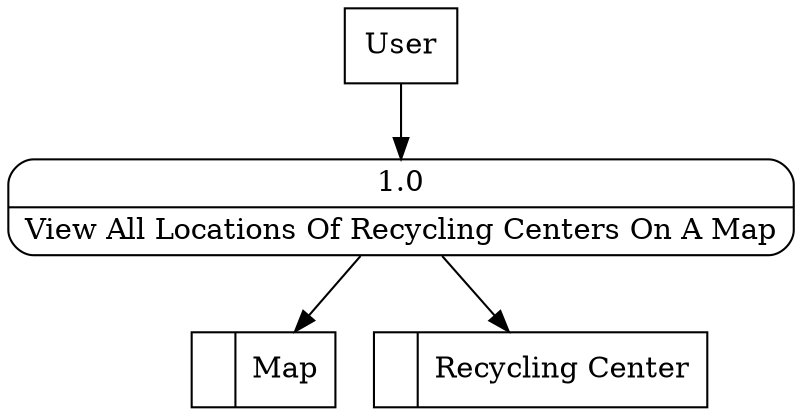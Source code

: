 digraph dfd2{ 
node[shape=record]
200 [label="<f0>  |<f1> Map " ];
201 [label="<f0>  |<f1> Recycling Center " ];
202 [label="User" shape=box];
203 [label="{<f0> 1.0|<f1> View All Locations Of Recycling Centers On A Map }" shape=Mrecord];
202 -> 203
203 -> 201
203 -> 200
}